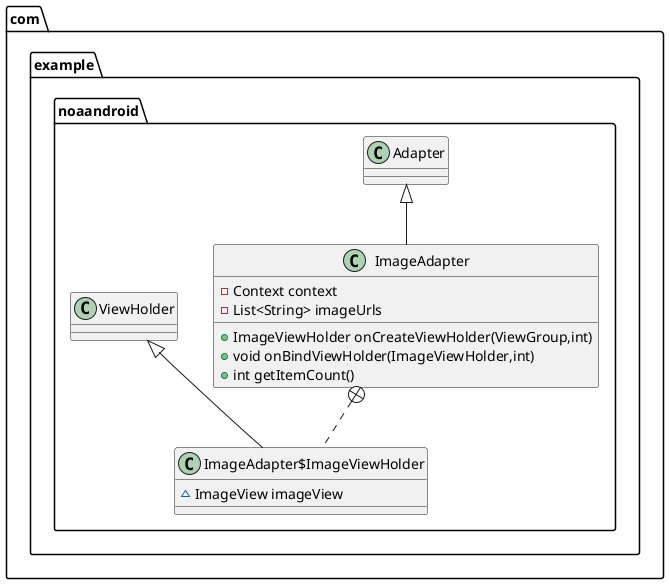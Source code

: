 @startuml
class com.example.noaandroid.ImageAdapter {
- Context context
- List<String> imageUrls
+ ImageViewHolder onCreateViewHolder(ViewGroup,int)
+ void onBindViewHolder(ImageViewHolder,int)
+ int getItemCount()
}


class com.example.noaandroid.ImageAdapter$ImageViewHolder {
~ ImageView imageView
}



com.example.noaandroid.Adapter <|-- com.example.noaandroid.ImageAdapter
com.example.noaandroid.ImageAdapter +.. com.example.noaandroid.ImageAdapter$ImageViewHolder
com.example.noaandroid.ViewHolder <|-- com.example.noaandroid.ImageAdapter$ImageViewHolder
@enduml